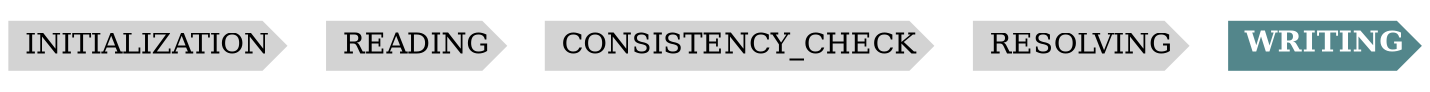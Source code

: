 digraph {
//	graph [rankdir=LR]
	node [color=none fillcolor=lightgrey shape=cds style=filled]
	"init" [label=INITIALIZATION href="../research/sphinx/app_init/" target=_top]
	"read" [label=READING href="../research/sphinx/read/" target=_top]
	"consistency" [label=CONSISTENCY_CHECK href="../research/sphinx/consistency/" target=_top]
	"resolve" [label=RESOLVING href="../research/sphinx/resolve/" target=_top]
	"write" [label=<<b>WRITING</b>> fillcolor=cadetblue4 fontcolor=white href="../research/sphinx/write/" target=_top]
}